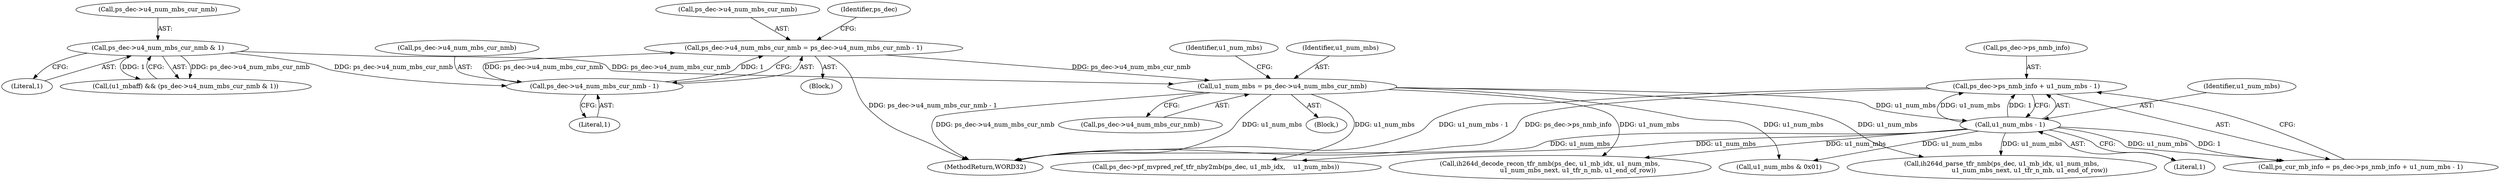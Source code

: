 digraph "0_Android_9a00f562a612d56e7b2b989d168647db900ba6cf@pointer" {
"1000598" [label="(Call,ps_dec->ps_nmb_info + u1_num_mbs - 1)"];
"1000602" [label="(Call,u1_num_mbs - 1)"];
"1000588" [label="(Call,u1_num_mbs = ps_dec->u4_num_mbs_cur_nmb)"];
"1000569" [label="(Call,ps_dec->u4_num_mbs_cur_nmb & 1)"];
"1000575" [label="(Call,ps_dec->u4_num_mbs_cur_nmb = ps_dec->u4_num_mbs_cur_nmb - 1)"];
"1000579" [label="(Call,ps_dec->u4_num_mbs_cur_nmb - 1)"];
"1000598" [label="(Call,ps_dec->ps_nmb_info + u1_num_mbs - 1)"];
"1000711" [label="(Call,u1_num_mbs & 0x01)"];
"1000573" [label="(Literal,1)"];
"1000576" [label="(Call,ps_dec->u4_num_mbs_cur_nmb)"];
"1000602" [label="(Call,u1_num_mbs - 1)"];
"1000569" [label="(Call,ps_dec->u4_num_mbs_cur_nmb & 1)"];
"1000574" [label="(Block,)"];
"1001450" [label="(MethodReturn,WORD32)"];
"1000594" [label="(Identifier,u1_num_mbs)"];
"1000589" [label="(Identifier,u1_num_mbs)"];
"1000604" [label="(Literal,1)"];
"1000579" [label="(Call,ps_dec->u4_num_mbs_cur_nmb - 1)"];
"1000583" [label="(Literal,1)"];
"1000603" [label="(Identifier,u1_num_mbs)"];
"1000580" [label="(Call,ps_dec->u4_num_mbs_cur_nmb)"];
"1000590" [label="(Call,ps_dec->u4_num_mbs_cur_nmb)"];
"1000586" [label="(Identifier,ps_dec)"];
"1000596" [label="(Call,ps_cur_mb_info = ps_dec->ps_nmb_info + u1_num_mbs - 1)"];
"1000599" [label="(Call,ps_dec->ps_nmb_info)"];
"1000588" [label="(Call,u1_num_mbs = ps_dec->u4_num_mbs_cur_nmb)"];
"1000567" [label="(Call,(u1_mbaff) && (ps_dec->u4_num_mbs_cur_nmb & 1))"];
"1000565" [label="(Block,)"];
"1000575" [label="(Call,ps_dec->u4_num_mbs_cur_nmb = ps_dec->u4_num_mbs_cur_nmb - 1)"];
"1000570" [label="(Call,ps_dec->u4_num_mbs_cur_nmb)"];
"1000730" [label="(Call,ih264d_parse_tfr_nmb(ps_dec, u1_mb_idx, u1_num_mbs,\n                            u1_num_mbs_next, u1_tfr_n_mb, u1_end_of_row))"];
"1000683" [label="(Call,ps_dec->pf_mvpred_ref_tfr_nby2mb(ps_dec, u1_mb_idx,    u1_num_mbs))"];
"1000744" [label="(Call,ih264d_decode_recon_tfr_nmb(ps_dec, u1_mb_idx, u1_num_mbs,\n                            u1_num_mbs_next, u1_tfr_n_mb, u1_end_of_row))"];
"1000598" -> "1000596"  [label="AST: "];
"1000598" -> "1000602"  [label="CFG: "];
"1000599" -> "1000598"  [label="AST: "];
"1000602" -> "1000598"  [label="AST: "];
"1000596" -> "1000598"  [label="CFG: "];
"1000598" -> "1001450"  [label="DDG: ps_dec->ps_nmb_info"];
"1000598" -> "1001450"  [label="DDG: u1_num_mbs - 1"];
"1000602" -> "1000598"  [label="DDG: u1_num_mbs"];
"1000602" -> "1000598"  [label="DDG: 1"];
"1000602" -> "1000604"  [label="CFG: "];
"1000603" -> "1000602"  [label="AST: "];
"1000604" -> "1000602"  [label="AST: "];
"1000602" -> "1001450"  [label="DDG: u1_num_mbs"];
"1000602" -> "1000596"  [label="DDG: u1_num_mbs"];
"1000602" -> "1000596"  [label="DDG: 1"];
"1000588" -> "1000602"  [label="DDG: u1_num_mbs"];
"1000602" -> "1000683"  [label="DDG: u1_num_mbs"];
"1000602" -> "1000711"  [label="DDG: u1_num_mbs"];
"1000602" -> "1000730"  [label="DDG: u1_num_mbs"];
"1000602" -> "1000744"  [label="DDG: u1_num_mbs"];
"1000588" -> "1000565"  [label="AST: "];
"1000588" -> "1000590"  [label="CFG: "];
"1000589" -> "1000588"  [label="AST: "];
"1000590" -> "1000588"  [label="AST: "];
"1000594" -> "1000588"  [label="CFG: "];
"1000588" -> "1001450"  [label="DDG: u1_num_mbs"];
"1000588" -> "1001450"  [label="DDG: ps_dec->u4_num_mbs_cur_nmb"];
"1000569" -> "1000588"  [label="DDG: ps_dec->u4_num_mbs_cur_nmb"];
"1000575" -> "1000588"  [label="DDG: ps_dec->u4_num_mbs_cur_nmb"];
"1000588" -> "1000683"  [label="DDG: u1_num_mbs"];
"1000588" -> "1000711"  [label="DDG: u1_num_mbs"];
"1000588" -> "1000730"  [label="DDG: u1_num_mbs"];
"1000588" -> "1000744"  [label="DDG: u1_num_mbs"];
"1000569" -> "1000567"  [label="AST: "];
"1000569" -> "1000573"  [label="CFG: "];
"1000570" -> "1000569"  [label="AST: "];
"1000573" -> "1000569"  [label="AST: "];
"1000567" -> "1000569"  [label="CFG: "];
"1000569" -> "1000567"  [label="DDG: ps_dec->u4_num_mbs_cur_nmb"];
"1000569" -> "1000567"  [label="DDG: 1"];
"1000569" -> "1000579"  [label="DDG: ps_dec->u4_num_mbs_cur_nmb"];
"1000575" -> "1000574"  [label="AST: "];
"1000575" -> "1000579"  [label="CFG: "];
"1000576" -> "1000575"  [label="AST: "];
"1000579" -> "1000575"  [label="AST: "];
"1000586" -> "1000575"  [label="CFG: "];
"1000575" -> "1001450"  [label="DDG: ps_dec->u4_num_mbs_cur_nmb - 1"];
"1000579" -> "1000575"  [label="DDG: ps_dec->u4_num_mbs_cur_nmb"];
"1000579" -> "1000575"  [label="DDG: 1"];
"1000579" -> "1000583"  [label="CFG: "];
"1000580" -> "1000579"  [label="AST: "];
"1000583" -> "1000579"  [label="AST: "];
}

